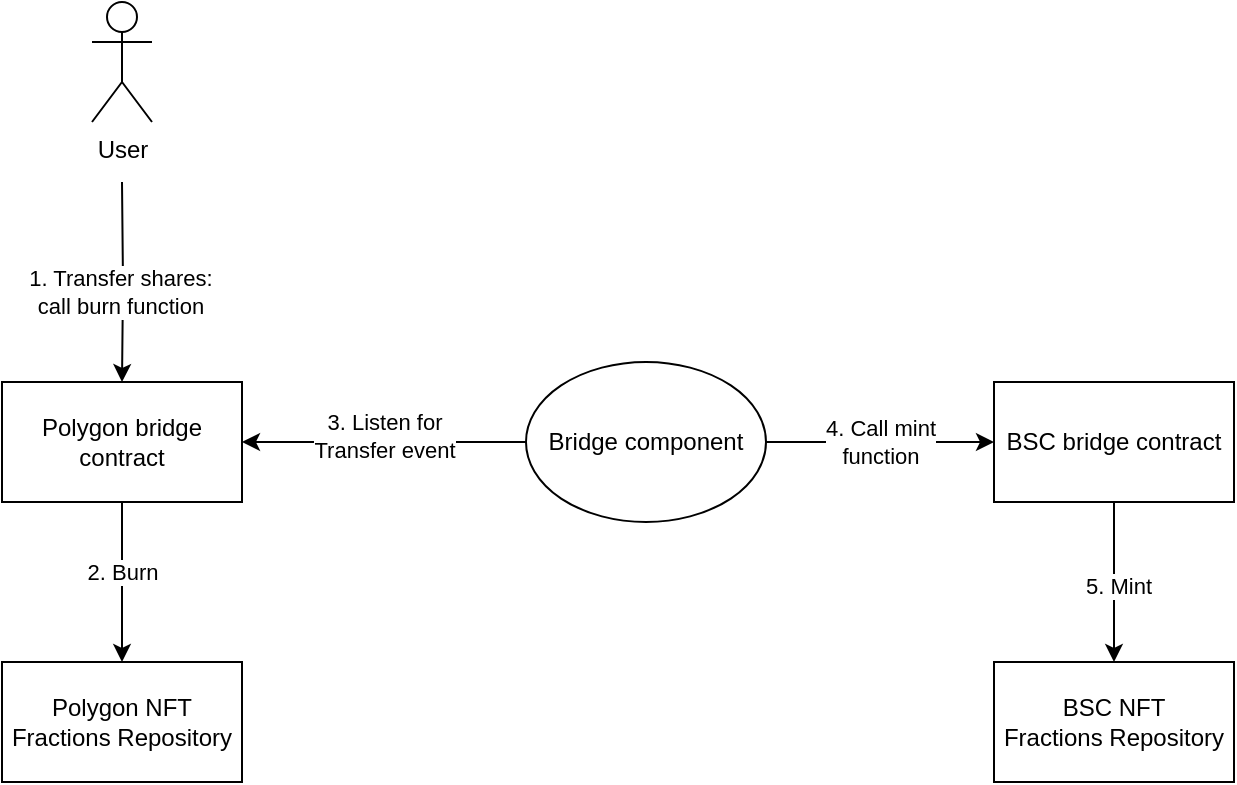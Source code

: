 <mxfile version="15.4.3" type="device"><diagram id="HPaoHpGcl2z3KnFlHxpf" name="Page-1"><mxGraphModel dx="1232" dy="811" grid="1" gridSize="10" guides="1" tooltips="1" connect="1" arrows="1" fold="1" page="1" pageScale="1" pageWidth="850" pageHeight="1100" math="0" shadow="0"><root><mxCell id="0"/><mxCell id="1" parent="0"/><mxCell id="XPYFFJ7kybXAAGnuR0I6-4" value="" style="edgeStyle=orthogonalEdgeStyle;rounded=0;orthogonalLoop=1;jettySize=auto;html=1;" edge="1" parent="1" target="XPYFFJ7kybXAAGnuR0I6-2"><mxGeometry relative="1" as="geometry"><mxPoint x="180" y="220" as="sourcePoint"/></mxGeometry></mxCell><mxCell id="XPYFFJ7kybXAAGnuR0I6-5" value="1. Transfer shares: &lt;br&gt;call burn function" style="edgeLabel;html=1;align=center;verticalAlign=middle;resizable=0;points=[];" vertex="1" connectable="0" parent="XPYFFJ7kybXAAGnuR0I6-4"><mxGeometry x="0.108" y="-1" relative="1" as="geometry"><mxPoint as="offset"/></mxGeometry></mxCell><mxCell id="XPYFFJ7kybXAAGnuR0I6-1" value="User" style="shape=umlActor;verticalLabelPosition=bottom;verticalAlign=top;html=1;outlineConnect=0;" vertex="1" parent="1"><mxGeometry x="165" y="130" width="30" height="60" as="geometry"/></mxCell><mxCell id="XPYFFJ7kybXAAGnuR0I6-7" style="edgeStyle=orthogonalEdgeStyle;rounded=0;orthogonalLoop=1;jettySize=auto;html=1;entryX=0.5;entryY=0;entryDx=0;entryDy=0;" edge="1" parent="1" source="XPYFFJ7kybXAAGnuR0I6-2" target="XPYFFJ7kybXAAGnuR0I6-6"><mxGeometry relative="1" as="geometry"/></mxCell><mxCell id="XPYFFJ7kybXAAGnuR0I6-8" value="2. Burn" style="edgeLabel;html=1;align=center;verticalAlign=middle;resizable=0;points=[];" vertex="1" connectable="0" parent="XPYFFJ7kybXAAGnuR0I6-7"><mxGeometry x="-0.125" relative="1" as="geometry"><mxPoint as="offset"/></mxGeometry></mxCell><mxCell id="XPYFFJ7kybXAAGnuR0I6-2" value="Polygon bridge contract" style="rounded=0;whiteSpace=wrap;html=1;" vertex="1" parent="1"><mxGeometry x="120" y="320" width="120" height="60" as="geometry"/></mxCell><mxCell id="XPYFFJ7kybXAAGnuR0I6-6" value="Polygon NFT Fractions Repository" style="rounded=0;whiteSpace=wrap;html=1;" vertex="1" parent="1"><mxGeometry x="120" y="460" width="120" height="60" as="geometry"/></mxCell><mxCell id="XPYFFJ7kybXAAGnuR0I6-10" style="edgeStyle=orthogonalEdgeStyle;rounded=0;orthogonalLoop=1;jettySize=auto;html=1;entryX=1;entryY=0.5;entryDx=0;entryDy=0;" edge="1" parent="1" source="XPYFFJ7kybXAAGnuR0I6-9" target="XPYFFJ7kybXAAGnuR0I6-2"><mxGeometry relative="1" as="geometry"/></mxCell><mxCell id="XPYFFJ7kybXAAGnuR0I6-11" value="3. Listen for &lt;br&gt;Transfer event" style="edgeLabel;html=1;align=center;verticalAlign=middle;resizable=0;points=[];" vertex="1" connectable="0" parent="XPYFFJ7kybXAAGnuR0I6-10"><mxGeometry y="-3" relative="1" as="geometry"><mxPoint as="offset"/></mxGeometry></mxCell><mxCell id="XPYFFJ7kybXAAGnuR0I6-13" value="4. Call mint&lt;br&gt;function" style="edgeStyle=orthogonalEdgeStyle;rounded=0;orthogonalLoop=1;jettySize=auto;html=1;" edge="1" parent="1" source="XPYFFJ7kybXAAGnuR0I6-9" target="XPYFFJ7kybXAAGnuR0I6-12"><mxGeometry relative="1" as="geometry"/></mxCell><mxCell id="XPYFFJ7kybXAAGnuR0I6-9" value="Bridge component" style="ellipse;whiteSpace=wrap;html=1;" vertex="1" parent="1"><mxGeometry x="382" y="310" width="120" height="80" as="geometry"/></mxCell><mxCell id="XPYFFJ7kybXAAGnuR0I6-15" style="edgeStyle=orthogonalEdgeStyle;rounded=0;orthogonalLoop=1;jettySize=auto;html=1;entryX=0.5;entryY=0;entryDx=0;entryDy=0;" edge="1" parent="1" source="XPYFFJ7kybXAAGnuR0I6-12" target="XPYFFJ7kybXAAGnuR0I6-14"><mxGeometry relative="1" as="geometry"/></mxCell><mxCell id="XPYFFJ7kybXAAGnuR0I6-16" value="5. Mint" style="edgeLabel;html=1;align=center;verticalAlign=middle;resizable=0;points=[];" vertex="1" connectable="0" parent="XPYFFJ7kybXAAGnuR0I6-15"><mxGeometry x="0.05" y="2" relative="1" as="geometry"><mxPoint as="offset"/></mxGeometry></mxCell><mxCell id="XPYFFJ7kybXAAGnuR0I6-12" value="BSC bridge contract" style="rounded=0;whiteSpace=wrap;html=1;" vertex="1" parent="1"><mxGeometry x="616" y="320" width="120" height="60" as="geometry"/></mxCell><mxCell id="XPYFFJ7kybXAAGnuR0I6-14" value="BSC NFT&lt;br&gt;Fractions Repository" style="rounded=0;whiteSpace=wrap;html=1;" vertex="1" parent="1"><mxGeometry x="616" y="460" width="120" height="60" as="geometry"/></mxCell></root></mxGraphModel></diagram></mxfile>